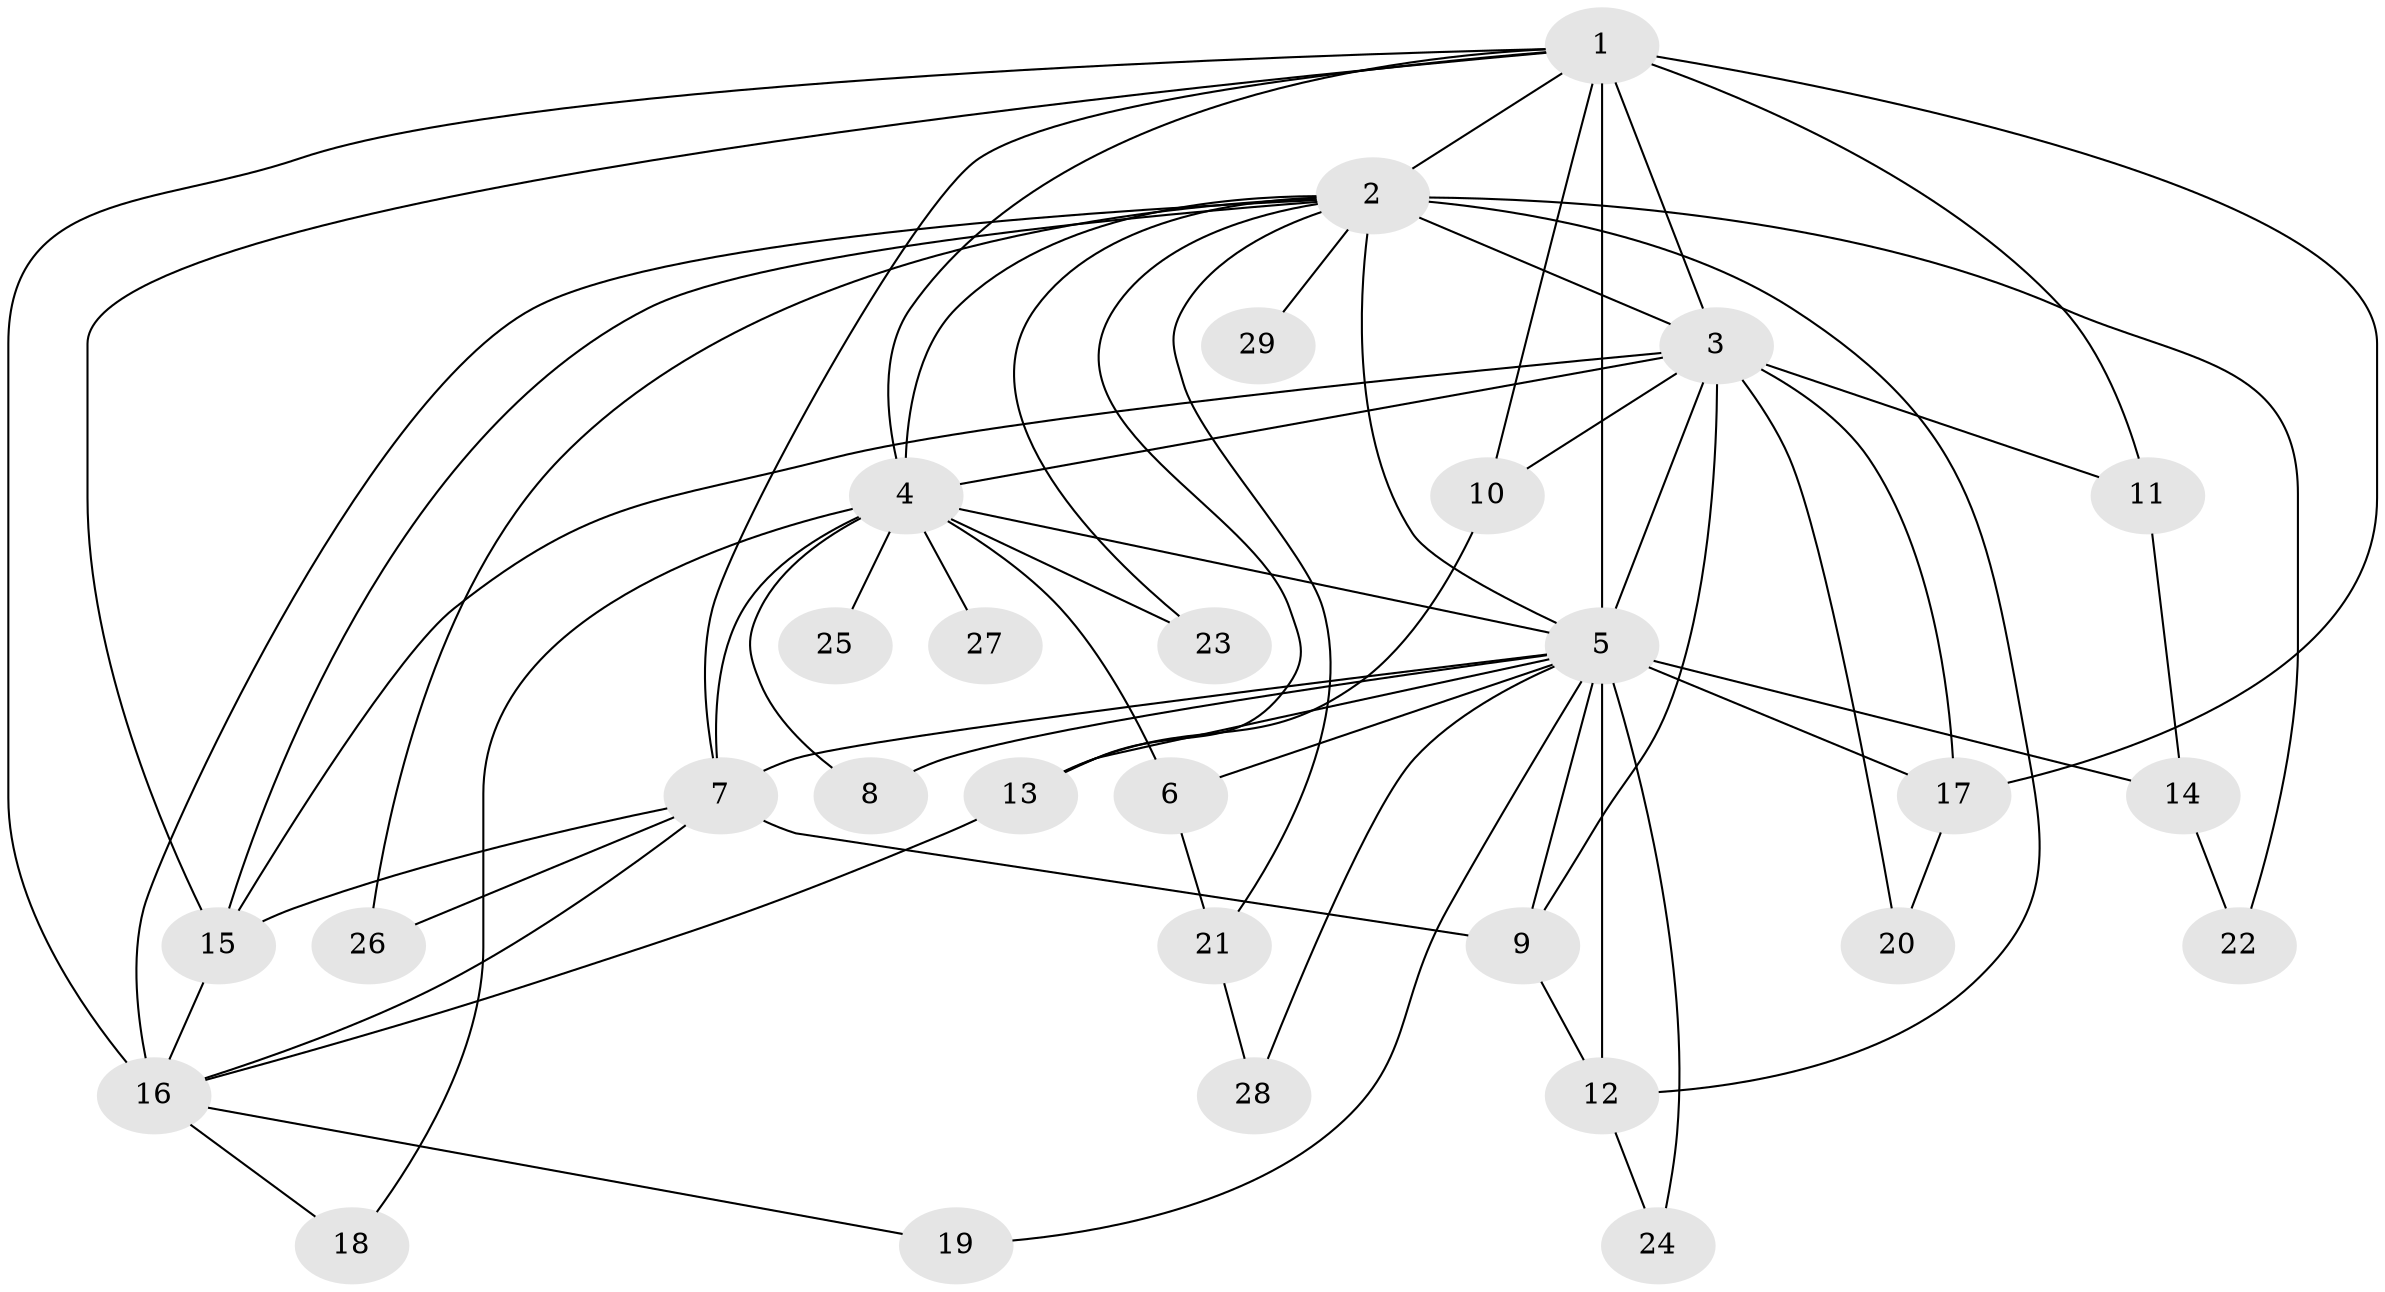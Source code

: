 // original degree distribution, {18: 0.034482758620689655, 15: 0.017241379310344827, 20: 0.017241379310344827, 12: 0.034482758620689655, 17: 0.034482758620689655, 14: 0.017241379310344827, 13: 0.017241379310344827, 3: 0.22413793103448276, 2: 0.4827586206896552, 5: 0.05172413793103448, 4: 0.06896551724137931}
// Generated by graph-tools (version 1.1) at 2025/35/03/09/25 02:35:02]
// undirected, 29 vertices, 65 edges
graph export_dot {
graph [start="1"]
  node [color=gray90,style=filled];
  1;
  2;
  3;
  4;
  5;
  6;
  7;
  8;
  9;
  10;
  11;
  12;
  13;
  14;
  15;
  16;
  17;
  18;
  19;
  20;
  21;
  22;
  23;
  24;
  25;
  26;
  27;
  28;
  29;
  1 -- 2 [weight=4.0];
  1 -- 3 [weight=4.0];
  1 -- 4 [weight=2.0];
  1 -- 5 [weight=6.0];
  1 -- 7 [weight=1.0];
  1 -- 10 [weight=1.0];
  1 -- 11 [weight=3.0];
  1 -- 15 [weight=1.0];
  1 -- 16 [weight=4.0];
  1 -- 17 [weight=1.0];
  2 -- 3 [weight=4.0];
  2 -- 4 [weight=2.0];
  2 -- 5 [weight=6.0];
  2 -- 12 [weight=1.0];
  2 -- 13 [weight=1.0];
  2 -- 15 [weight=1.0];
  2 -- 16 [weight=1.0];
  2 -- 21 [weight=1.0];
  2 -- 22 [weight=1.0];
  2 -- 23 [weight=1.0];
  2 -- 26 [weight=1.0];
  2 -- 29 [weight=1.0];
  3 -- 4 [weight=4.0];
  3 -- 5 [weight=6.0];
  3 -- 9 [weight=1.0];
  3 -- 10 [weight=2.0];
  3 -- 11 [weight=1.0];
  3 -- 15 [weight=1.0];
  3 -- 17 [weight=1.0];
  3 -- 20 [weight=1.0];
  4 -- 5 [weight=3.0];
  4 -- 6 [weight=1.0];
  4 -- 7 [weight=2.0];
  4 -- 8 [weight=1.0];
  4 -- 18 [weight=1.0];
  4 -- 23 [weight=1.0];
  4 -- 25 [weight=1.0];
  4 -- 27 [weight=1.0];
  5 -- 6 [weight=1.0];
  5 -- 7 [weight=9.0];
  5 -- 8 [weight=1.0];
  5 -- 9 [weight=2.0];
  5 -- 12 [weight=1.0];
  5 -- 13 [weight=1.0];
  5 -- 14 [weight=1.0];
  5 -- 17 [weight=2.0];
  5 -- 19 [weight=1.0];
  5 -- 24 [weight=1.0];
  5 -- 28 [weight=1.0];
  6 -- 21 [weight=1.0];
  7 -- 9 [weight=2.0];
  7 -- 15 [weight=2.0];
  7 -- 16 [weight=1.0];
  7 -- 26 [weight=1.0];
  9 -- 12 [weight=2.0];
  10 -- 13 [weight=1.0];
  11 -- 14 [weight=1.0];
  12 -- 24 [weight=1.0];
  13 -- 16 [weight=1.0];
  14 -- 22 [weight=1.0];
  15 -- 16 [weight=1.0];
  16 -- 18 [weight=1.0];
  16 -- 19 [weight=1.0];
  17 -- 20 [weight=1.0];
  21 -- 28 [weight=1.0];
}
